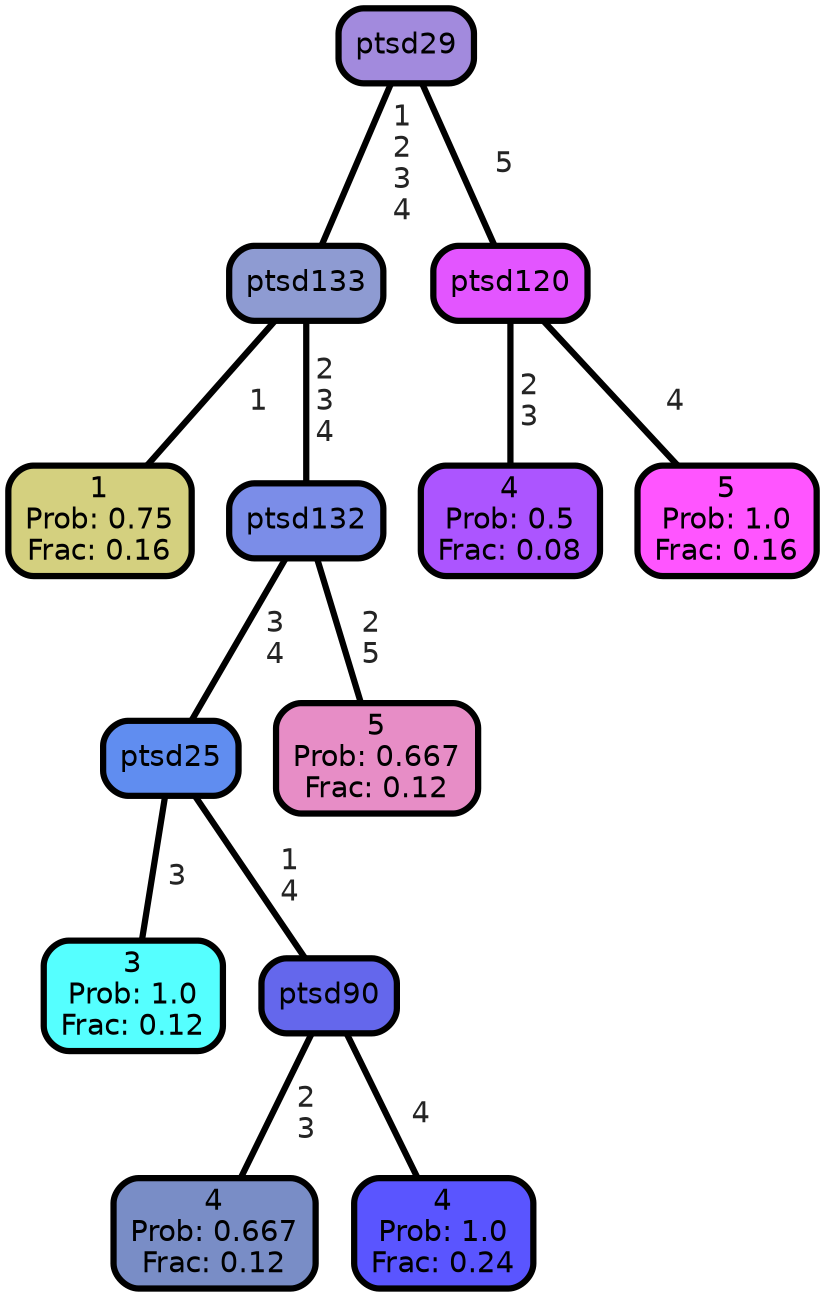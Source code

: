 graph Tree {
node [shape=box, style="filled, rounded",color="black",penwidth="3",fontcolor="black",                 fontname=helvetica] ;
graph [ranksep="0 equally", splines=straight,                 bgcolor=transparent, dpi=200] ;
edge [fontname=helvetica, fontweight=bold,fontcolor=grey14,color=black] ;
0 [label="1
Prob: 0.75
Frac: 0.16", fillcolor="#d4d07f"] ;
1 [label="ptsd133", fillcolor="#8e9bd2"] ;
2 [label="3
Prob: 1.0
Frac: 0.12", fillcolor="#55ffff"] ;
3 [label="ptsd25", fillcolor="#608df0"] ;
4 [label="4
Prob: 0.667
Frac: 0.12", fillcolor="#798dc6"] ;
5 [label="ptsd90", fillcolor="#6467ec"] ;
6 [label="4
Prob: 1.0
Frac: 0.24", fillcolor="#5a55ff"] ;
7 [label="ptsd132", fillcolor="#7b8de8"] ;
8 [label="5
Prob: 0.667
Frac: 0.12", fillcolor="#e78dc6"] ;
9 [label="ptsd29", fillcolor="#a28add"] ;
10 [label="4
Prob: 0.5
Frac: 0.08", fillcolor="#ac55ff"] ;
11 [label="ptsd120", fillcolor="#e355ff"] ;
12 [label="5
Prob: 1.0
Frac: 0.16", fillcolor="#ff55ff"] ;
1 -- 0 [label=" 1",penwidth=3] ;
1 -- 7 [label=" 2\n 3\n 4",penwidth=3] ;
3 -- 2 [label=" 3",penwidth=3] ;
3 -- 5 [label=" 1\n 4",penwidth=3] ;
5 -- 4 [label=" 2\n 3",penwidth=3] ;
5 -- 6 [label=" 4",penwidth=3] ;
7 -- 3 [label=" 3\n 4",penwidth=3] ;
7 -- 8 [label=" 2\n 5",penwidth=3] ;
9 -- 1 [label=" 1\n 2\n 3\n 4",penwidth=3] ;
9 -- 11 [label=" 5",penwidth=3] ;
11 -- 10 [label=" 2\n 3",penwidth=3] ;
11 -- 12 [label=" 4",penwidth=3] ;
{rank = same;}}